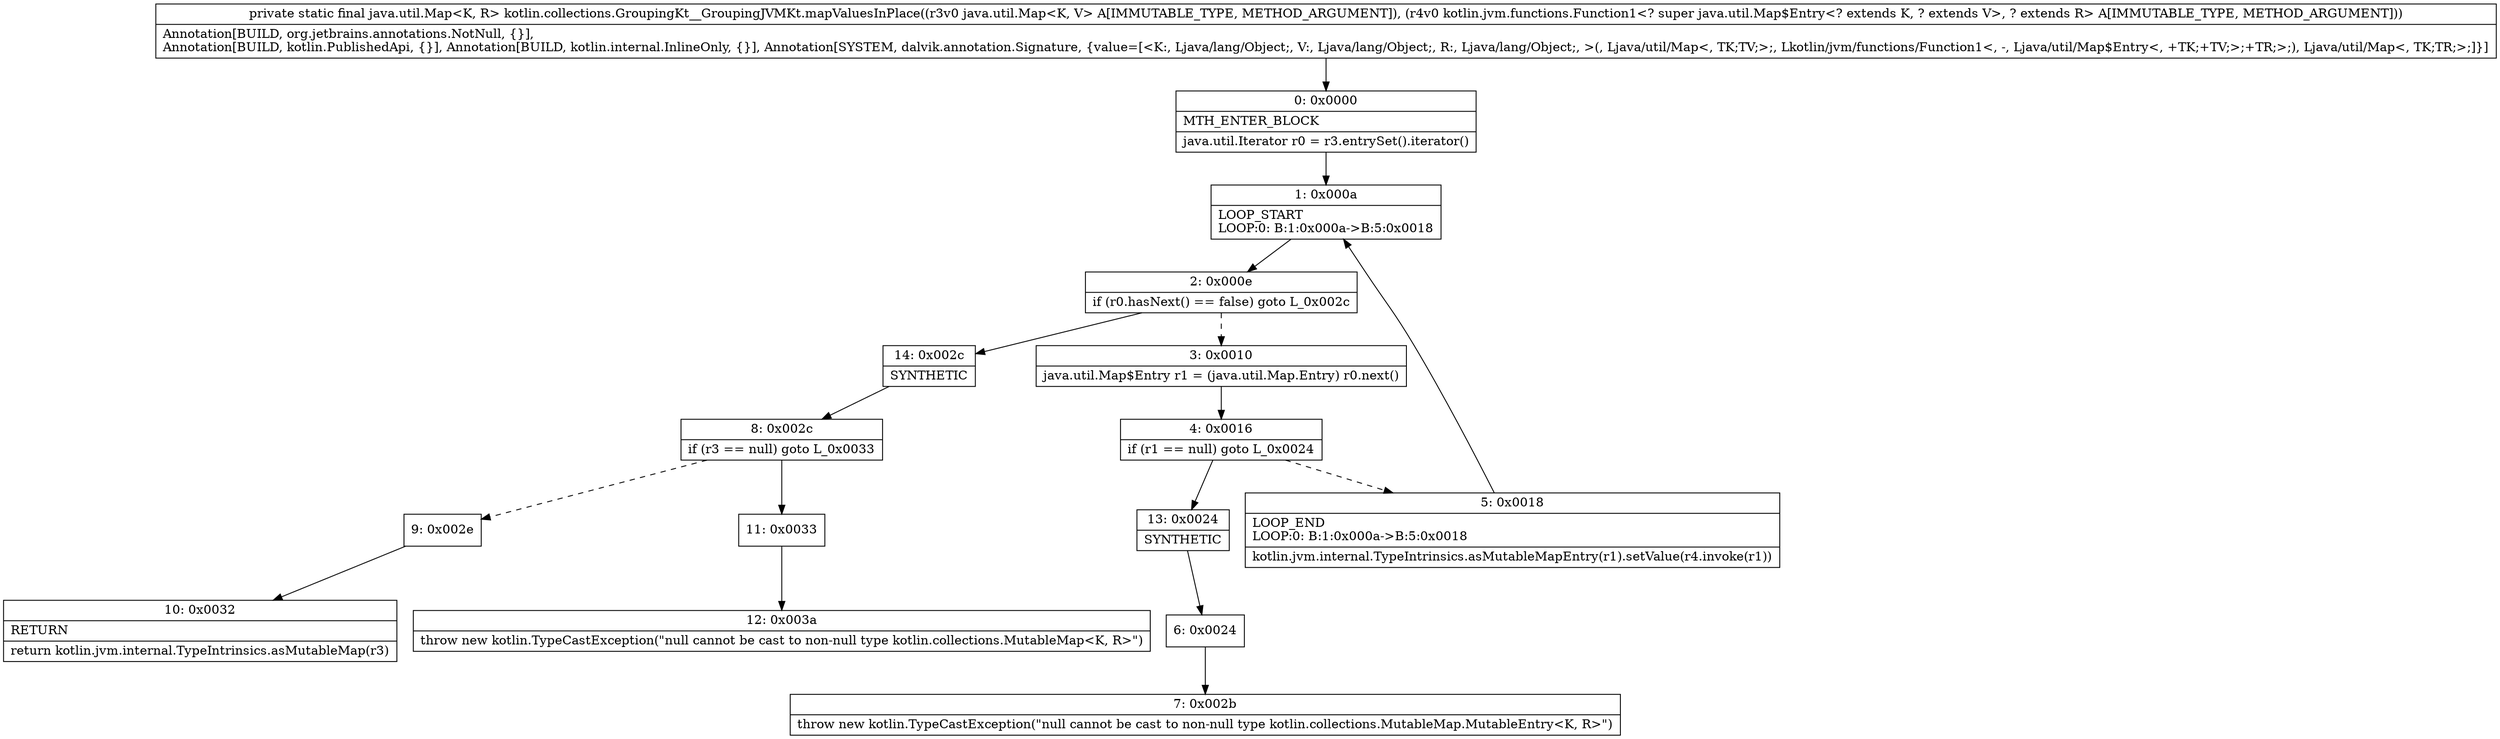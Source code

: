 digraph "CFG forkotlin.collections.GroupingKt__GroupingJVMKt.mapValuesInPlace(Ljava\/util\/Map;Lkotlin\/jvm\/functions\/Function1;)Ljava\/util\/Map;" {
Node_0 [shape=record,label="{0\:\ 0x0000|MTH_ENTER_BLOCK\l|java.util.Iterator r0 = r3.entrySet().iterator()\l}"];
Node_1 [shape=record,label="{1\:\ 0x000a|LOOP_START\lLOOP:0: B:1:0x000a\-\>B:5:0x0018\l}"];
Node_2 [shape=record,label="{2\:\ 0x000e|if (r0.hasNext() == false) goto L_0x002c\l}"];
Node_3 [shape=record,label="{3\:\ 0x0010|java.util.Map$Entry r1 = (java.util.Map.Entry) r0.next()\l}"];
Node_4 [shape=record,label="{4\:\ 0x0016|if (r1 == null) goto L_0x0024\l}"];
Node_5 [shape=record,label="{5\:\ 0x0018|LOOP_END\lLOOP:0: B:1:0x000a\-\>B:5:0x0018\l|kotlin.jvm.internal.TypeIntrinsics.asMutableMapEntry(r1).setValue(r4.invoke(r1))\l}"];
Node_6 [shape=record,label="{6\:\ 0x0024}"];
Node_7 [shape=record,label="{7\:\ 0x002b|throw new kotlin.TypeCastException(\"null cannot be cast to non\-null type kotlin.collections.MutableMap.MutableEntry\<K, R\>\")\l}"];
Node_8 [shape=record,label="{8\:\ 0x002c|if (r3 == null) goto L_0x0033\l}"];
Node_9 [shape=record,label="{9\:\ 0x002e}"];
Node_10 [shape=record,label="{10\:\ 0x0032|RETURN\l|return kotlin.jvm.internal.TypeIntrinsics.asMutableMap(r3)\l}"];
Node_11 [shape=record,label="{11\:\ 0x0033}"];
Node_12 [shape=record,label="{12\:\ 0x003a|throw new kotlin.TypeCastException(\"null cannot be cast to non\-null type kotlin.collections.MutableMap\<K, R\>\")\l}"];
Node_13 [shape=record,label="{13\:\ 0x0024|SYNTHETIC\l}"];
Node_14 [shape=record,label="{14\:\ 0x002c|SYNTHETIC\l}"];
MethodNode[shape=record,label="{private static final java.util.Map\<K, R\> kotlin.collections.GroupingKt__GroupingJVMKt.mapValuesInPlace((r3v0 java.util.Map\<K, V\> A[IMMUTABLE_TYPE, METHOD_ARGUMENT]), (r4v0 kotlin.jvm.functions.Function1\<? super java.util.Map$Entry\<? extends K, ? extends V\>, ? extends R\> A[IMMUTABLE_TYPE, METHOD_ARGUMENT]))  | Annotation[BUILD, org.jetbrains.annotations.NotNull, \{\}], \lAnnotation[BUILD, kotlin.PublishedApi, \{\}], Annotation[BUILD, kotlin.internal.InlineOnly, \{\}], Annotation[SYSTEM, dalvik.annotation.Signature, \{value=[\<K:, Ljava\/lang\/Object;, V:, Ljava\/lang\/Object;, R:, Ljava\/lang\/Object;, \>(, Ljava\/util\/Map\<, TK;TV;\>;, Lkotlin\/jvm\/functions\/Function1\<, \-, Ljava\/util\/Map$Entry\<, +TK;+TV;\>;+TR;\>;), Ljava\/util\/Map\<, TK;TR;\>;]\}]\l}"];
MethodNode -> Node_0;
Node_0 -> Node_1;
Node_1 -> Node_2;
Node_2 -> Node_3[style=dashed];
Node_2 -> Node_14;
Node_3 -> Node_4;
Node_4 -> Node_5[style=dashed];
Node_4 -> Node_13;
Node_5 -> Node_1;
Node_6 -> Node_7;
Node_8 -> Node_9[style=dashed];
Node_8 -> Node_11;
Node_9 -> Node_10;
Node_11 -> Node_12;
Node_13 -> Node_6;
Node_14 -> Node_8;
}

